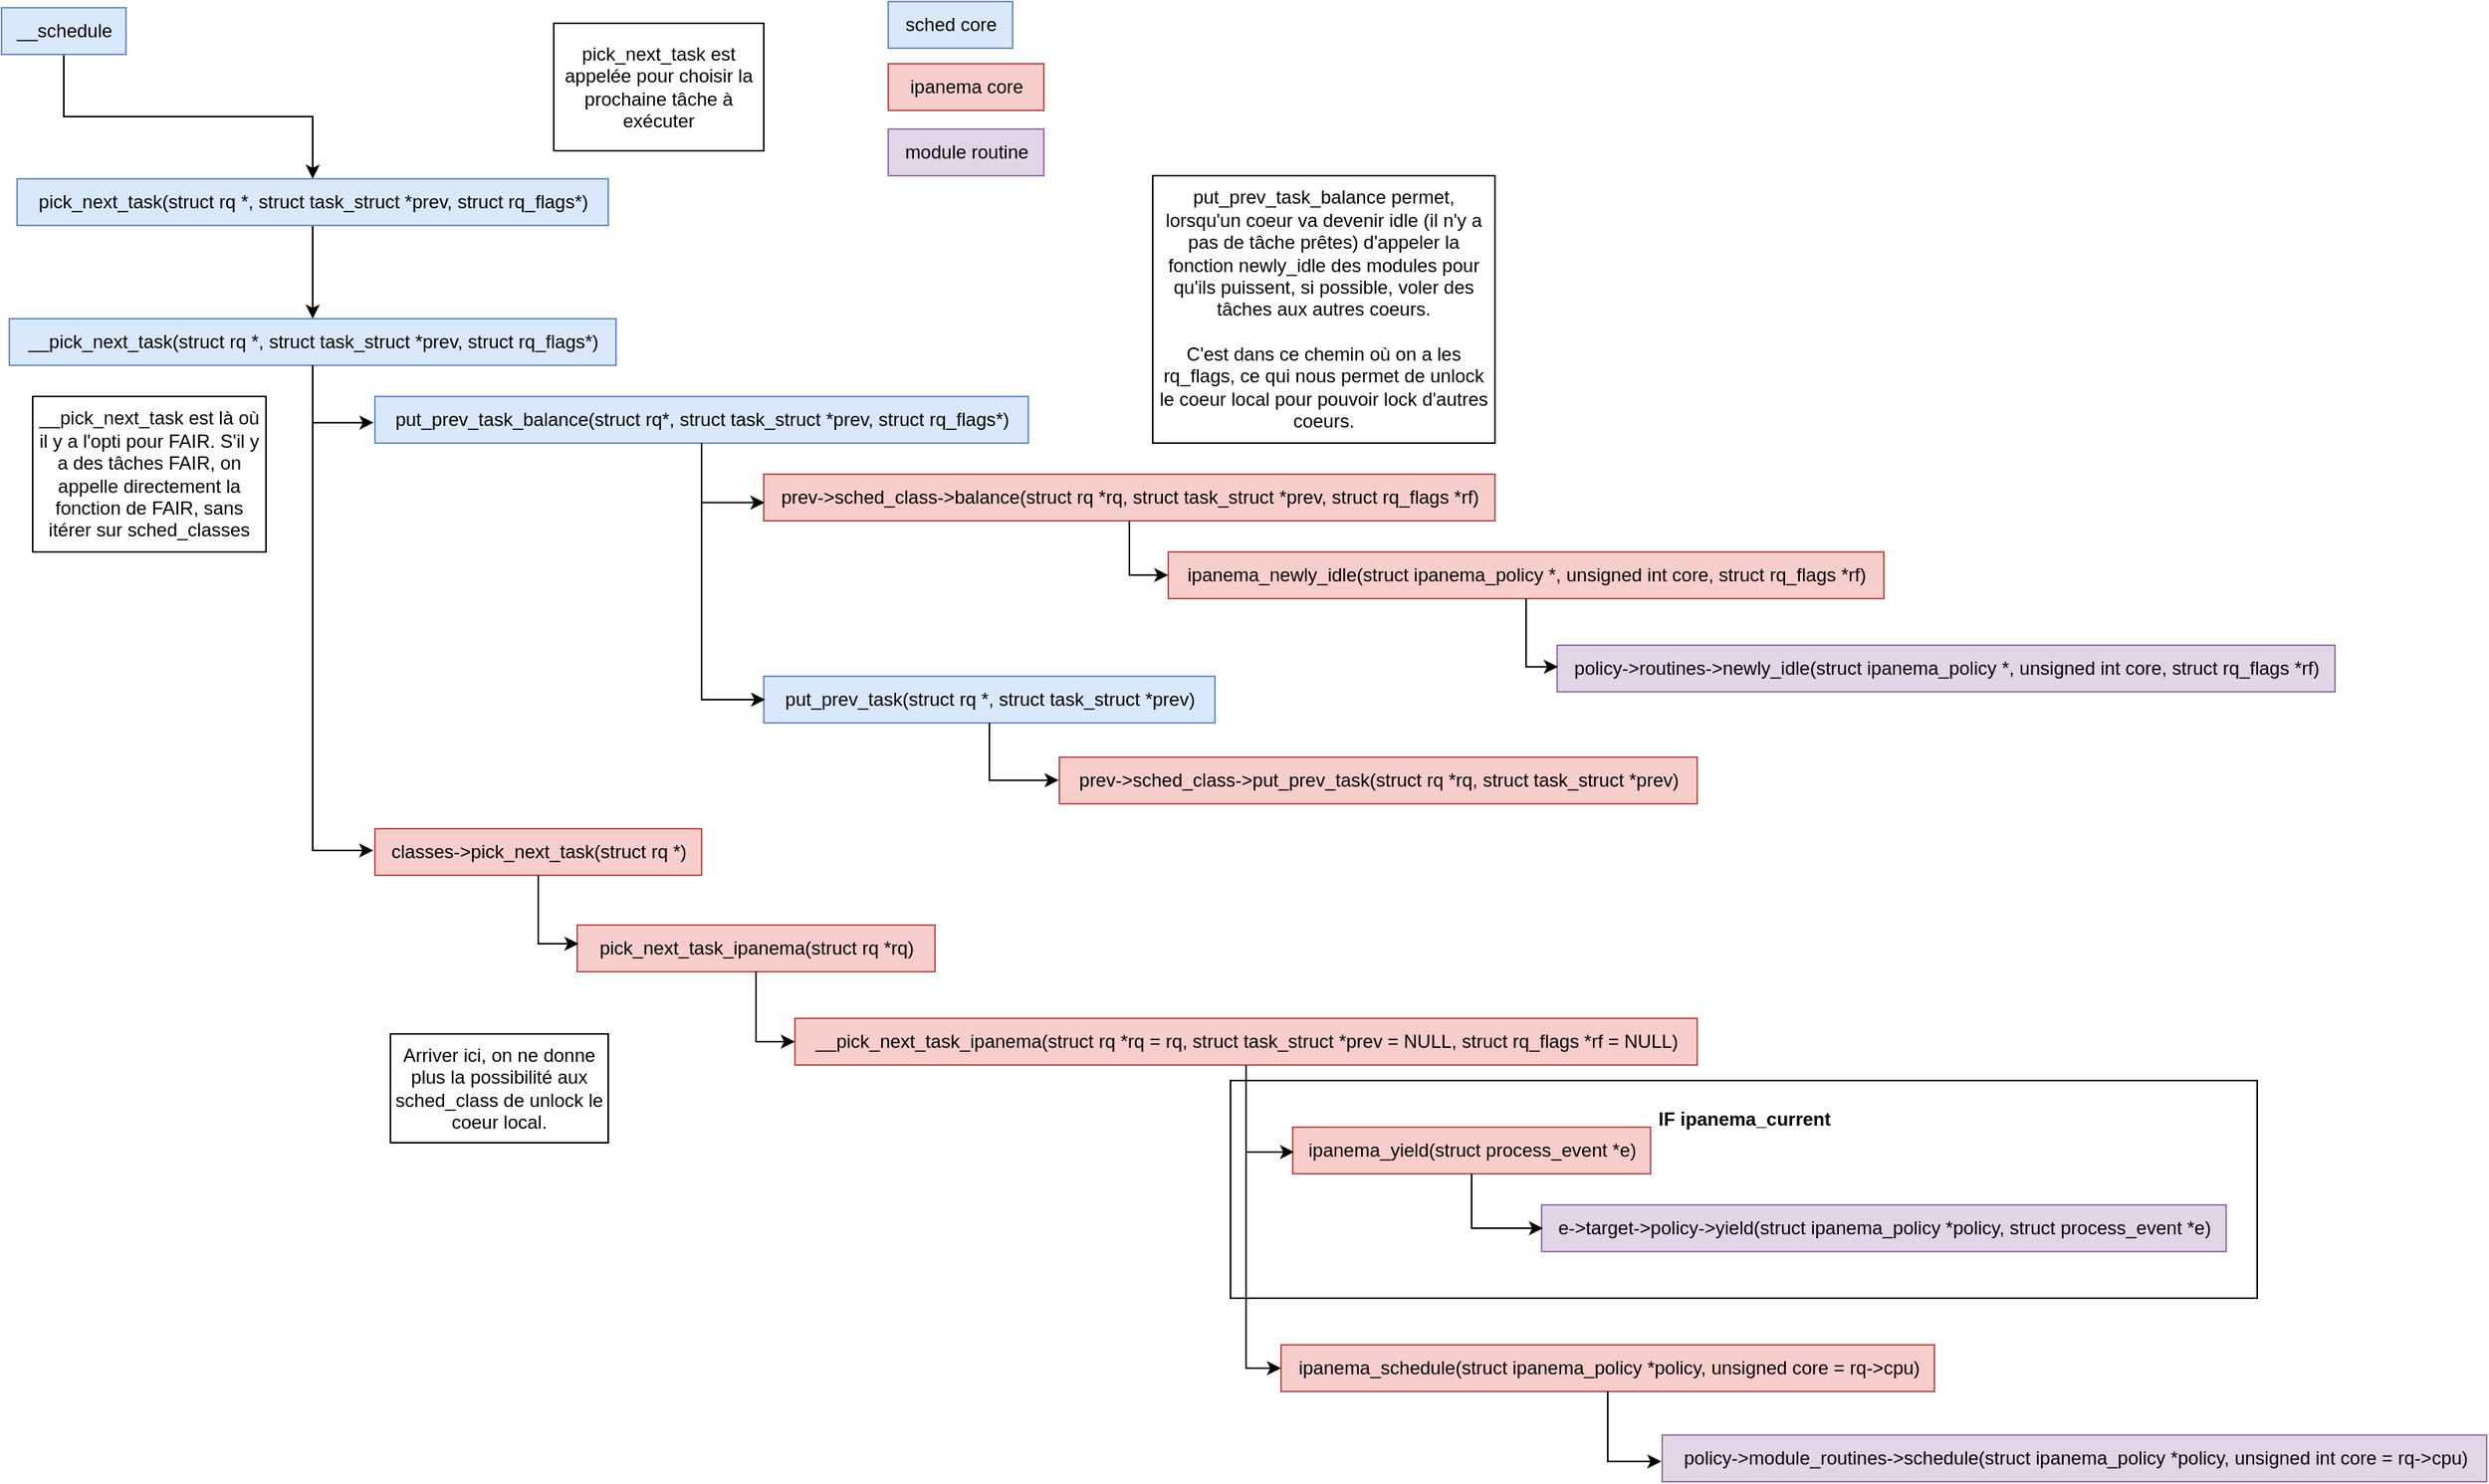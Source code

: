 <mxfile version="24.6.3" type="device">
  <diagram name="Page-1" id="S4A4evKOpGFG-w1ApVka">
    <mxGraphModel dx="3438" dy="1365" grid="1" gridSize="10" guides="1" tooltips="1" connect="1" arrows="1" fold="1" page="1" pageScale="1" pageWidth="850" pageHeight="1100" math="0" shadow="0">
      <root>
        <mxCell id="0" />
        <mxCell id="1" parent="0" />
        <mxCell id="alIrfEaXWc2m8NyYLCDI-1" value="&lt;div&gt;__pick_next_task(struct rq *, struct task_struct *prev, struct rq_flags*)&lt;/div&gt;" style="text;html=1;align=center;verticalAlign=middle;resizable=0;points=[];autosize=1;strokeColor=#6c8ebf;fillColor=#dae8fc;" vertex="1" parent="1">
          <mxGeometry x="-835" y="252" width="390" height="30" as="geometry" />
        </mxCell>
        <mxCell id="alIrfEaXWc2m8NyYLCDI-4" style="edgeStyle=orthogonalEdgeStyle;rounded=0;orthogonalLoop=1;jettySize=auto;html=1;" edge="1" parent="1" source="alIrfEaXWc2m8NyYLCDI-2" target="alIrfEaXWc2m8NyYLCDI-3">
          <mxGeometry relative="1" as="geometry" />
        </mxCell>
        <mxCell id="alIrfEaXWc2m8NyYLCDI-2" value="&lt;div&gt;__schedule&lt;/div&gt;" style="text;html=1;align=center;verticalAlign=middle;resizable=0;points=[];autosize=1;strokeColor=#6c8ebf;fillColor=#dae8fc;" vertex="1" parent="1">
          <mxGeometry x="-840" y="52" width="80" height="30" as="geometry" />
        </mxCell>
        <mxCell id="alIrfEaXWc2m8NyYLCDI-6" style="edgeStyle=orthogonalEdgeStyle;rounded=0;orthogonalLoop=1;jettySize=auto;html=1;" edge="1" parent="1" source="alIrfEaXWc2m8NyYLCDI-3" target="alIrfEaXWc2m8NyYLCDI-1">
          <mxGeometry relative="1" as="geometry" />
        </mxCell>
        <mxCell id="alIrfEaXWc2m8NyYLCDI-3" value="&lt;div&gt;pick_next_task(struct rq *, struct task_struct *prev, struct rq_flags*)&lt;br&gt;&lt;/div&gt;" style="text;html=1;align=center;verticalAlign=middle;resizable=0;points=[];autosize=1;strokeColor=#6c8ebf;fillColor=#dae8fc;" vertex="1" parent="1">
          <mxGeometry x="-830" y="162" width="380" height="30" as="geometry" />
        </mxCell>
        <mxCell id="alIrfEaXWc2m8NyYLCDI-7" value="put_prev_task_balance(struct rq*, struct task_struct *prev, struct rq_flags*)" style="text;html=1;align=center;verticalAlign=middle;resizable=0;points=[];autosize=1;strokeColor=#6c8ebf;fillColor=#dae8fc;" vertex="1" parent="1">
          <mxGeometry x="-600" y="302" width="420" height="30" as="geometry" />
        </mxCell>
        <mxCell id="alIrfEaXWc2m8NyYLCDI-8" style="edgeStyle=orthogonalEdgeStyle;rounded=0;orthogonalLoop=1;jettySize=auto;html=1;entryX=-0.002;entryY=0.562;entryDx=0;entryDy=0;entryPerimeter=0;" edge="1" parent="1" source="alIrfEaXWc2m8NyYLCDI-1" target="alIrfEaXWc2m8NyYLCDI-7">
          <mxGeometry relative="1" as="geometry" />
        </mxCell>
        <mxCell id="alIrfEaXWc2m8NyYLCDI-11" value="&lt;div&gt;prev-&amp;gt;sched_class-&amp;gt;balance(struct rq *rq, struct task_struct *prev, struct rq_flags *rf)&lt;/div&gt;" style="text;html=1;align=center;verticalAlign=middle;resizable=0;points=[];autosize=1;strokeColor=#b85450;fillColor=#f8cecc;" vertex="1" parent="1">
          <mxGeometry x="-350" y="352" width="470" height="30" as="geometry" />
        </mxCell>
        <mxCell id="alIrfEaXWc2m8NyYLCDI-14" style="edgeStyle=orthogonalEdgeStyle;rounded=0;orthogonalLoop=1;jettySize=auto;html=1;entryX=0.001;entryY=0.61;entryDx=0;entryDy=0;entryPerimeter=0;" edge="1" parent="1" source="alIrfEaXWc2m8NyYLCDI-7" target="alIrfEaXWc2m8NyYLCDI-11">
          <mxGeometry relative="1" as="geometry" />
        </mxCell>
        <mxCell id="alIrfEaXWc2m8NyYLCDI-15" value="&lt;div&gt;put_prev_task(struct rq *, struct task_struct *prev)&lt;/div&gt;" style="text;html=1;align=center;verticalAlign=middle;resizable=0;points=[];autosize=1;strokeColor=#6c8ebf;fillColor=#dae8fc;" vertex="1" parent="1">
          <mxGeometry x="-350" y="482" width="290" height="30" as="geometry" />
        </mxCell>
        <mxCell id="alIrfEaXWc2m8NyYLCDI-17" value="prev-&amp;gt;sched_class-&amp;gt;put_prev_task(struct rq *rq, struct task_struct *prev)" style="text;html=1;align=center;verticalAlign=middle;resizable=0;points=[];autosize=1;strokeColor=#b85450;fillColor=#f8cecc;" vertex="1" parent="1">
          <mxGeometry x="-160" y="534" width="410" height="30" as="geometry" />
        </mxCell>
        <mxCell id="alIrfEaXWc2m8NyYLCDI-20" style="edgeStyle=orthogonalEdgeStyle;rounded=0;orthogonalLoop=1;jettySize=auto;html=1;entryX=-0.001;entryY=0.495;entryDx=0;entryDy=0;entryPerimeter=0;" edge="1" parent="1" source="alIrfEaXWc2m8NyYLCDI-15" target="alIrfEaXWc2m8NyYLCDI-17">
          <mxGeometry relative="1" as="geometry" />
        </mxCell>
        <mxCell id="alIrfEaXWc2m8NyYLCDI-21" value="ipanema_newly_idle(struct ipanema_policy *, unsigned int core, struct rq_flags *rf)" style="text;html=1;align=center;verticalAlign=middle;resizable=0;points=[];autosize=1;strokeColor=#b85450;fillColor=#f8cecc;" vertex="1" parent="1">
          <mxGeometry x="-90" y="402" width="460" height="30" as="geometry" />
        </mxCell>
        <mxCell id="alIrfEaXWc2m8NyYLCDI-22" style="edgeStyle=orthogonalEdgeStyle;rounded=0;orthogonalLoop=1;jettySize=auto;html=1;entryX=0;entryY=0.498;entryDx=0;entryDy=0;entryPerimeter=0;" edge="1" parent="1" source="alIrfEaXWc2m8NyYLCDI-11" target="alIrfEaXWc2m8NyYLCDI-21">
          <mxGeometry relative="1" as="geometry" />
        </mxCell>
        <mxCell id="alIrfEaXWc2m8NyYLCDI-23" value="policy-&amp;gt;routines-&amp;gt;newly_idle(struct ipanema_policy *, unsigned int core, struct rq_flags *rf)" style="text;html=1;align=center;verticalAlign=middle;resizable=0;points=[];autosize=1;strokeColor=#9673a6;fillColor=#e1d5e7;" vertex="1" parent="1">
          <mxGeometry x="160" y="462" width="500" height="30" as="geometry" />
        </mxCell>
        <mxCell id="alIrfEaXWc2m8NyYLCDI-24" style="edgeStyle=orthogonalEdgeStyle;rounded=0;orthogonalLoop=1;jettySize=auto;html=1;entryX=0.001;entryY=0.463;entryDx=0;entryDy=0;entryPerimeter=0;" edge="1" parent="1" source="alIrfEaXWc2m8NyYLCDI-21" target="alIrfEaXWc2m8NyYLCDI-23">
          <mxGeometry relative="1" as="geometry" />
        </mxCell>
        <mxCell id="alIrfEaXWc2m8NyYLCDI-25" style="edgeStyle=orthogonalEdgeStyle;rounded=0;orthogonalLoop=1;jettySize=auto;html=1;entryX=0.003;entryY=0.5;entryDx=0;entryDy=0;entryPerimeter=0;" edge="1" parent="1" source="alIrfEaXWc2m8NyYLCDI-7" target="alIrfEaXWc2m8NyYLCDI-15">
          <mxGeometry relative="1" as="geometry" />
        </mxCell>
        <mxCell id="alIrfEaXWc2m8NyYLCDI-26" value="&lt;div&gt;sched core&lt;/div&gt;" style="text;html=1;align=center;verticalAlign=middle;resizable=0;points=[];autosize=1;strokeColor=#6c8ebf;fillColor=#dae8fc;" vertex="1" parent="1">
          <mxGeometry x="-270" y="48" width="80" height="30" as="geometry" />
        </mxCell>
        <mxCell id="alIrfEaXWc2m8NyYLCDI-27" value="ipanema core" style="text;html=1;align=center;verticalAlign=middle;resizable=0;points=[];autosize=1;strokeColor=#b85450;fillColor=#f8cecc;" vertex="1" parent="1">
          <mxGeometry x="-270" y="88" width="100" height="30" as="geometry" />
        </mxCell>
        <mxCell id="alIrfEaXWc2m8NyYLCDI-28" value="&lt;div&gt;module routine&lt;/div&gt;" style="text;html=1;align=center;verticalAlign=middle;resizable=0;points=[];autosize=1;strokeColor=#9673a6;fillColor=#e1d5e7;" vertex="1" parent="1">
          <mxGeometry x="-270" y="130" width="100" height="30" as="geometry" />
        </mxCell>
        <mxCell id="alIrfEaXWc2m8NyYLCDI-29" value="&lt;div&gt;classes-&amp;gt;pick_next_task(struct rq *)&lt;/div&gt;" style="text;html=1;align=center;verticalAlign=middle;resizable=0;points=[];autosize=1;strokeColor=#b85450;fillColor=#f8cecc;" vertex="1" parent="1">
          <mxGeometry x="-600" y="580" width="210" height="30" as="geometry" />
        </mxCell>
        <mxCell id="alIrfEaXWc2m8NyYLCDI-30" style="edgeStyle=orthogonalEdgeStyle;rounded=0;orthogonalLoop=1;jettySize=auto;html=1;entryX=-0.005;entryY=0.467;entryDx=0;entryDy=0;entryPerimeter=0;" edge="1" parent="1" source="alIrfEaXWc2m8NyYLCDI-1" target="alIrfEaXWc2m8NyYLCDI-29">
          <mxGeometry relative="1" as="geometry" />
        </mxCell>
        <mxCell id="alIrfEaXWc2m8NyYLCDI-31" value="pick_next_task_ipanema(struct rq *rq)" style="text;html=1;align=center;verticalAlign=middle;resizable=0;points=[];autosize=1;strokeColor=#b85450;fillColor=#f8cecc;" vertex="1" parent="1">
          <mxGeometry x="-470" y="642" width="230" height="30" as="geometry" />
        </mxCell>
        <mxCell id="alIrfEaXWc2m8NyYLCDI-33" style="edgeStyle=orthogonalEdgeStyle;rounded=0;orthogonalLoop=1;jettySize=auto;html=1;entryX=0.004;entryY=0.4;entryDx=0;entryDy=0;entryPerimeter=0;" edge="1" parent="1" source="alIrfEaXWc2m8NyYLCDI-29" target="alIrfEaXWc2m8NyYLCDI-31">
          <mxGeometry relative="1" as="geometry" />
        </mxCell>
        <mxCell id="alIrfEaXWc2m8NyYLCDI-34" value="__pick_next_task_ipanema(struct rq *rq = rq, struct task_struct *prev = NULL, struct rq_flags *rf = NULL)" style="text;html=1;align=center;verticalAlign=middle;resizable=0;points=[];autosize=1;strokeColor=#b85450;fillColor=#f8cecc;" vertex="1" parent="1">
          <mxGeometry x="-330" y="702" width="580" height="30" as="geometry" />
        </mxCell>
        <mxCell id="alIrfEaXWc2m8NyYLCDI-35" style="edgeStyle=orthogonalEdgeStyle;rounded=0;orthogonalLoop=1;jettySize=auto;html=1;entryX=0;entryY=0.5;entryDx=0;entryDy=0;entryPerimeter=0;" edge="1" parent="1" source="alIrfEaXWc2m8NyYLCDI-31" target="alIrfEaXWc2m8NyYLCDI-34">
          <mxGeometry relative="1" as="geometry" />
        </mxCell>
        <mxCell id="alIrfEaXWc2m8NyYLCDI-36" value="" style="whiteSpace=wrap;html=1;" vertex="1" parent="1">
          <mxGeometry x="-50" y="742" width="660" height="140" as="geometry" />
        </mxCell>
        <mxCell id="alIrfEaXWc2m8NyYLCDI-37" value="IF ipanema_current" style="text;html=1;align=center;verticalAlign=middle;resizable=0;points=[];autosize=1;strokeColor=none;fillColor=none;fontStyle=1" vertex="1" parent="1">
          <mxGeometry x="215" y="752" width="130" height="30" as="geometry" />
        </mxCell>
        <mxCell id="alIrfEaXWc2m8NyYLCDI-38" value="ipanema_yield(struct process_event *e)" style="text;html=1;align=center;verticalAlign=middle;resizable=0;points=[];autosize=1;strokeColor=#b85450;fillColor=#f8cecc;" vertex="1" parent="1">
          <mxGeometry x="-10" y="772" width="230" height="30" as="geometry" />
        </mxCell>
        <mxCell id="alIrfEaXWc2m8NyYLCDI-39" style="edgeStyle=orthogonalEdgeStyle;rounded=0;orthogonalLoop=1;jettySize=auto;html=1;entryX=0.004;entryY=0.533;entryDx=0;entryDy=0;entryPerimeter=0;" edge="1" parent="1" source="alIrfEaXWc2m8NyYLCDI-34" target="alIrfEaXWc2m8NyYLCDI-38">
          <mxGeometry relative="1" as="geometry" />
        </mxCell>
        <mxCell id="alIrfEaXWc2m8NyYLCDI-40" value="e-&amp;gt;target-&amp;gt;policy-&amp;gt;yield(struct ipanema_policy *policy, struct process_event *e)" style="text;html=1;align=center;verticalAlign=middle;resizable=0;points=[];autosize=1;strokeColor=#9673a6;fillColor=#e1d5e7;" vertex="1" parent="1">
          <mxGeometry x="150" y="822" width="440" height="30" as="geometry" />
        </mxCell>
        <mxCell id="alIrfEaXWc2m8NyYLCDI-41" style="edgeStyle=orthogonalEdgeStyle;rounded=0;orthogonalLoop=1;jettySize=auto;html=1;entryX=0.002;entryY=0.5;entryDx=0;entryDy=0;entryPerimeter=0;" edge="1" parent="1" source="alIrfEaXWc2m8NyYLCDI-38" target="alIrfEaXWc2m8NyYLCDI-40">
          <mxGeometry relative="1" as="geometry" />
        </mxCell>
        <mxCell id="alIrfEaXWc2m8NyYLCDI-42" value="ipanema_schedule(struct ipanema_policy *policy, unsigned core = rq-&amp;gt;cpu)" style="text;html=1;align=center;verticalAlign=middle;resizable=0;points=[];autosize=1;strokeColor=#b85450;fillColor=#f8cecc;" vertex="1" parent="1">
          <mxGeometry x="-17.5" y="912" width="420" height="30" as="geometry" />
        </mxCell>
        <mxCell id="alIrfEaXWc2m8NyYLCDI-45" style="edgeStyle=orthogonalEdgeStyle;rounded=0;orthogonalLoop=1;jettySize=auto;html=1;entryX=0;entryY=0.5;entryDx=0;entryDy=0;entryPerimeter=0;" edge="1" parent="1" source="alIrfEaXWc2m8NyYLCDI-34" target="alIrfEaXWc2m8NyYLCDI-42">
          <mxGeometry relative="1" as="geometry" />
        </mxCell>
        <mxCell id="alIrfEaXWc2m8NyYLCDI-49" value="policy-&amp;gt;module_routines-&amp;gt;schedule(struct ipanema_policy *policy, unsigned int core = rq-&amp;gt;cpu)" style="text;html=1;align=center;verticalAlign=middle;resizable=0;points=[];autosize=1;strokeColor=#9673a6;fillColor=#e1d5e7;" vertex="1" parent="1">
          <mxGeometry x="227.5" y="970" width="530" height="30" as="geometry" />
        </mxCell>
        <mxCell id="alIrfEaXWc2m8NyYLCDI-50" style="edgeStyle=orthogonalEdgeStyle;rounded=0;orthogonalLoop=1;jettySize=auto;html=1;entryX=-0.001;entryY=0.567;entryDx=0;entryDy=0;entryPerimeter=0;" edge="1" parent="1" source="alIrfEaXWc2m8NyYLCDI-42" target="alIrfEaXWc2m8NyYLCDI-49">
          <mxGeometry relative="1" as="geometry" />
        </mxCell>
        <mxCell id="alIrfEaXWc2m8NyYLCDI-51" value="pick_next_task est appelée pour choisir la prochaine tâche à exécuter" style="whiteSpace=wrap;html=1;" vertex="1" parent="1">
          <mxGeometry x="-485" y="62" width="135" height="82" as="geometry" />
        </mxCell>
        <mxCell id="alIrfEaXWc2m8NyYLCDI-52" value="&lt;div&gt;__pick_next_task est là où il y a l&#39;opti pour FAIR. S&#39;il y a des tâches FAIR, on appelle directement la fonction de FAIR, sans itérer sur sched_classes&lt;/div&gt;" style="whiteSpace=wrap;html=1;" vertex="1" parent="1">
          <mxGeometry x="-820" y="302" width="150" height="100" as="geometry" />
        </mxCell>
        <mxCell id="alIrfEaXWc2m8NyYLCDI-53" value="&lt;div&gt;put_prev_task_balance permet, lorsqu&#39;un coeur va devenir idle (il n&#39;y a pas de tâche prêtes) d&#39;appeler la fonction newly_idle des modules pour qu&#39;ils puissent, si possible, voler des tâches aux autres coeurs. &lt;br&gt;&lt;/div&gt;&lt;div&gt;&lt;br&gt;&lt;/div&gt;&lt;div&gt;C&#39;est dans ce chemin où on a les rq_flags, ce qui nous permet de unlock le coeur local pour pouvoir lock d&#39;autres coeurs.&lt;br&gt;&lt;/div&gt;" style="whiteSpace=wrap;html=1;" vertex="1" parent="1">
          <mxGeometry x="-100" y="160" width="220" height="172" as="geometry" />
        </mxCell>
        <mxCell id="alIrfEaXWc2m8NyYLCDI-56" value="Arriver ici, on ne donne plus la possibilité aux sched_class de unlock le coeur local. " style="whiteSpace=wrap;html=1;" vertex="1" parent="1">
          <mxGeometry x="-590" y="712" width="140" height="70" as="geometry" />
        </mxCell>
      </root>
    </mxGraphModel>
  </diagram>
</mxfile>
